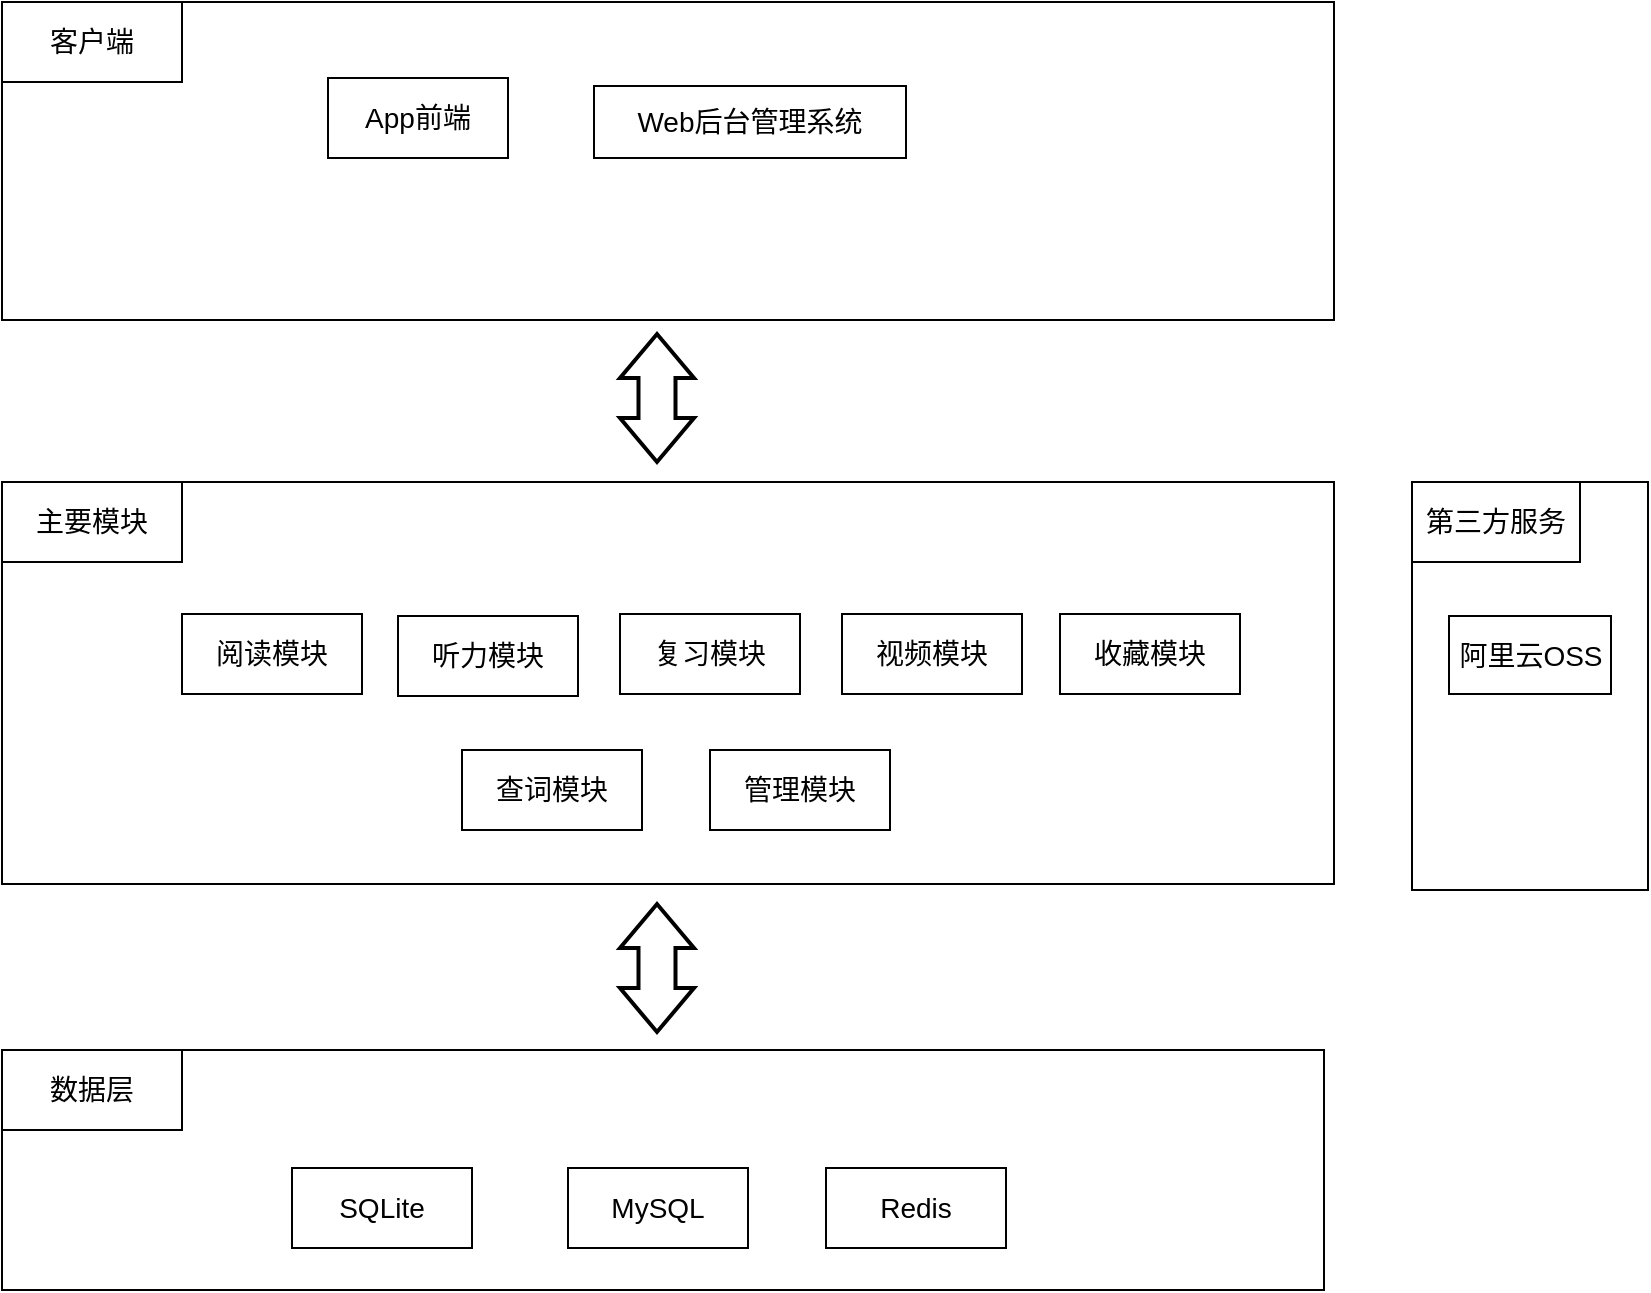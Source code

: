 <mxfile version="24.3.1" type="github">
  <diagram id="prtHgNgQTEPvFCAcTncT" name="Page-1">
    <mxGraphModel dx="1172" dy="1089" grid="0" gridSize="10" guides="1" tooltips="1" connect="1" arrows="1" fold="1" page="0" pageScale="1" pageWidth="827" pageHeight="1169" background="#FFFFFF" math="0" shadow="0">
      <root>
        <mxCell id="0" />
        <mxCell id="1" parent="0" />
        <mxCell id="GGkN6VPuzTJhWFEjnrH3-1" value="" style="rounded=0;whiteSpace=wrap;html=1;fontSize=14;" vertex="1" parent="1">
          <mxGeometry x="47" y="-16" width="666" height="159" as="geometry" />
        </mxCell>
        <mxCell id="GGkN6VPuzTJhWFEjnrH3-2" value="客户端" style="rounded=0;whiteSpace=wrap;html=1;fontSize=14;" vertex="1" parent="1">
          <mxGeometry x="47" y="-16" width="90" height="40" as="geometry" />
        </mxCell>
        <mxCell id="GGkN6VPuzTJhWFEjnrH3-3" value="" style="shape=mxgraph.arrows.two_way_arrow_vertical;html=1;verticalLabelPosition=bottom;verticalAlign=top;strokeWidth=2;strokeColor=#000000;fontSize=14;" vertex="1" parent="1">
          <mxGeometry x="356" y="150" width="37" height="64" as="geometry" />
        </mxCell>
        <mxCell id="GGkN6VPuzTJhWFEjnrH3-4" value="" style="rounded=0;whiteSpace=wrap;html=1;fontSize=14;" vertex="1" parent="1">
          <mxGeometry x="47" y="224" width="666" height="201" as="geometry" />
        </mxCell>
        <mxCell id="GGkN6VPuzTJhWFEjnrH3-5" value="主要模块" style="rounded=0;whiteSpace=wrap;html=1;fontSize=14;" vertex="1" parent="1">
          <mxGeometry x="47" y="224" width="90" height="40" as="geometry" />
        </mxCell>
        <mxCell id="GGkN6VPuzTJhWFEjnrH3-6" value="" style="rounded=0;whiteSpace=wrap;html=1;fontSize=14;" vertex="1" parent="1">
          <mxGeometry x="47" y="508" width="661" height="120" as="geometry" />
        </mxCell>
        <mxCell id="GGkN6VPuzTJhWFEjnrH3-7" value="" style="shape=mxgraph.arrows.two_way_arrow_vertical;html=1;verticalLabelPosition=bottom;verticalAlign=top;strokeWidth=2;strokeColor=#000000;fontSize=14;" vertex="1" parent="1">
          <mxGeometry x="356" y="435" width="37" height="64" as="geometry" />
        </mxCell>
        <mxCell id="GGkN6VPuzTJhWFEjnrH3-8" value="数据层" style="rounded=0;whiteSpace=wrap;html=1;fontSize=14;" vertex="1" parent="1">
          <mxGeometry x="47" y="508" width="90" height="40" as="geometry" />
        </mxCell>
        <mxCell id="GGkN6VPuzTJhWFEjnrH3-9" value="Redis" style="rounded=0;whiteSpace=wrap;html=1;fontSize=14;" vertex="1" parent="1">
          <mxGeometry x="459" y="567" width="90" height="40" as="geometry" />
        </mxCell>
        <mxCell id="GGkN6VPuzTJhWFEjnrH3-10" value="MySQL" style="rounded=0;whiteSpace=wrap;html=1;fontSize=14;" vertex="1" parent="1">
          <mxGeometry x="330" y="567" width="90" height="40" as="geometry" />
        </mxCell>
        <mxCell id="GGkN6VPuzTJhWFEjnrH3-11" value="SQLite" style="rounded=0;whiteSpace=wrap;html=1;fontSize=14;" vertex="1" parent="1">
          <mxGeometry x="192" y="567" width="90" height="40" as="geometry" />
        </mxCell>
        <mxCell id="GGkN6VPuzTJhWFEjnrH3-12" value="App前端" style="rounded=0;whiteSpace=wrap;html=1;fontSize=14;" vertex="1" parent="1">
          <mxGeometry x="210" y="22" width="90" height="40" as="geometry" />
        </mxCell>
        <mxCell id="GGkN6VPuzTJhWFEjnrH3-13" value="Web后台管理系统" style="rounded=0;whiteSpace=wrap;html=1;fontSize=14;" vertex="1" parent="1">
          <mxGeometry x="343" y="26" width="156" height="36" as="geometry" />
        </mxCell>
        <mxCell id="GGkN6VPuzTJhWFEjnrH3-14" value="阅读模块" style="rounded=0;whiteSpace=wrap;html=1;fontSize=14;" vertex="1" parent="1">
          <mxGeometry x="137" y="290" width="90" height="40" as="geometry" />
        </mxCell>
        <mxCell id="GGkN6VPuzTJhWFEjnrH3-15" value="收藏模块" style="rounded=0;whiteSpace=wrap;html=1;fontSize=14;" vertex="1" parent="1">
          <mxGeometry x="576" y="290" width="90" height="40" as="geometry" />
        </mxCell>
        <mxCell id="GGkN6VPuzTJhWFEjnrH3-16" value="复习模块" style="rounded=0;whiteSpace=wrap;html=1;fontSize=14;" vertex="1" parent="1">
          <mxGeometry x="356" y="290" width="90" height="40" as="geometry" />
        </mxCell>
        <mxCell id="GGkN6VPuzTJhWFEjnrH3-17" value="视频模块" style="rounded=0;whiteSpace=wrap;html=1;fontSize=14;" vertex="1" parent="1">
          <mxGeometry x="467" y="290" width="90" height="40" as="geometry" />
        </mxCell>
        <mxCell id="GGkN6VPuzTJhWFEjnrH3-18" value="" style="rounded=0;whiteSpace=wrap;html=1;fontSize=14;" vertex="1" parent="1">
          <mxGeometry x="752" y="224" width="118" height="204" as="geometry" />
        </mxCell>
        <mxCell id="GGkN6VPuzTJhWFEjnrH3-19" value="第三方服务" style="rounded=0;whiteSpace=wrap;html=1;fontSize=14;" vertex="1" parent="1">
          <mxGeometry x="752" y="224" width="84" height="40" as="geometry" />
        </mxCell>
        <mxCell id="GGkN6VPuzTJhWFEjnrH3-20" value="阿里云OSS" style="rounded=0;whiteSpace=wrap;html=1;fontSize=14;" vertex="1" parent="1">
          <mxGeometry x="770.5" y="291" width="81" height="39" as="geometry" />
        </mxCell>
        <mxCell id="GGkN6VPuzTJhWFEjnrH3-21" value="听力模块" style="rounded=0;whiteSpace=wrap;html=1;fontSize=14;" vertex="1" parent="1">
          <mxGeometry x="245" y="291" width="90" height="40" as="geometry" />
        </mxCell>
        <mxCell id="GGkN6VPuzTJhWFEjnrH3-22" value="查词模块" style="rounded=0;whiteSpace=wrap;html=1;fontSize=14;" vertex="1" parent="1">
          <mxGeometry x="277" y="358" width="90" height="40" as="geometry" />
        </mxCell>
        <mxCell id="GGkN6VPuzTJhWFEjnrH3-24" value="管理模块" style="rounded=0;whiteSpace=wrap;html=1;fontSize=14;" vertex="1" parent="1">
          <mxGeometry x="401" y="358" width="90" height="40" as="geometry" />
        </mxCell>
      </root>
    </mxGraphModel>
  </diagram>
</mxfile>
